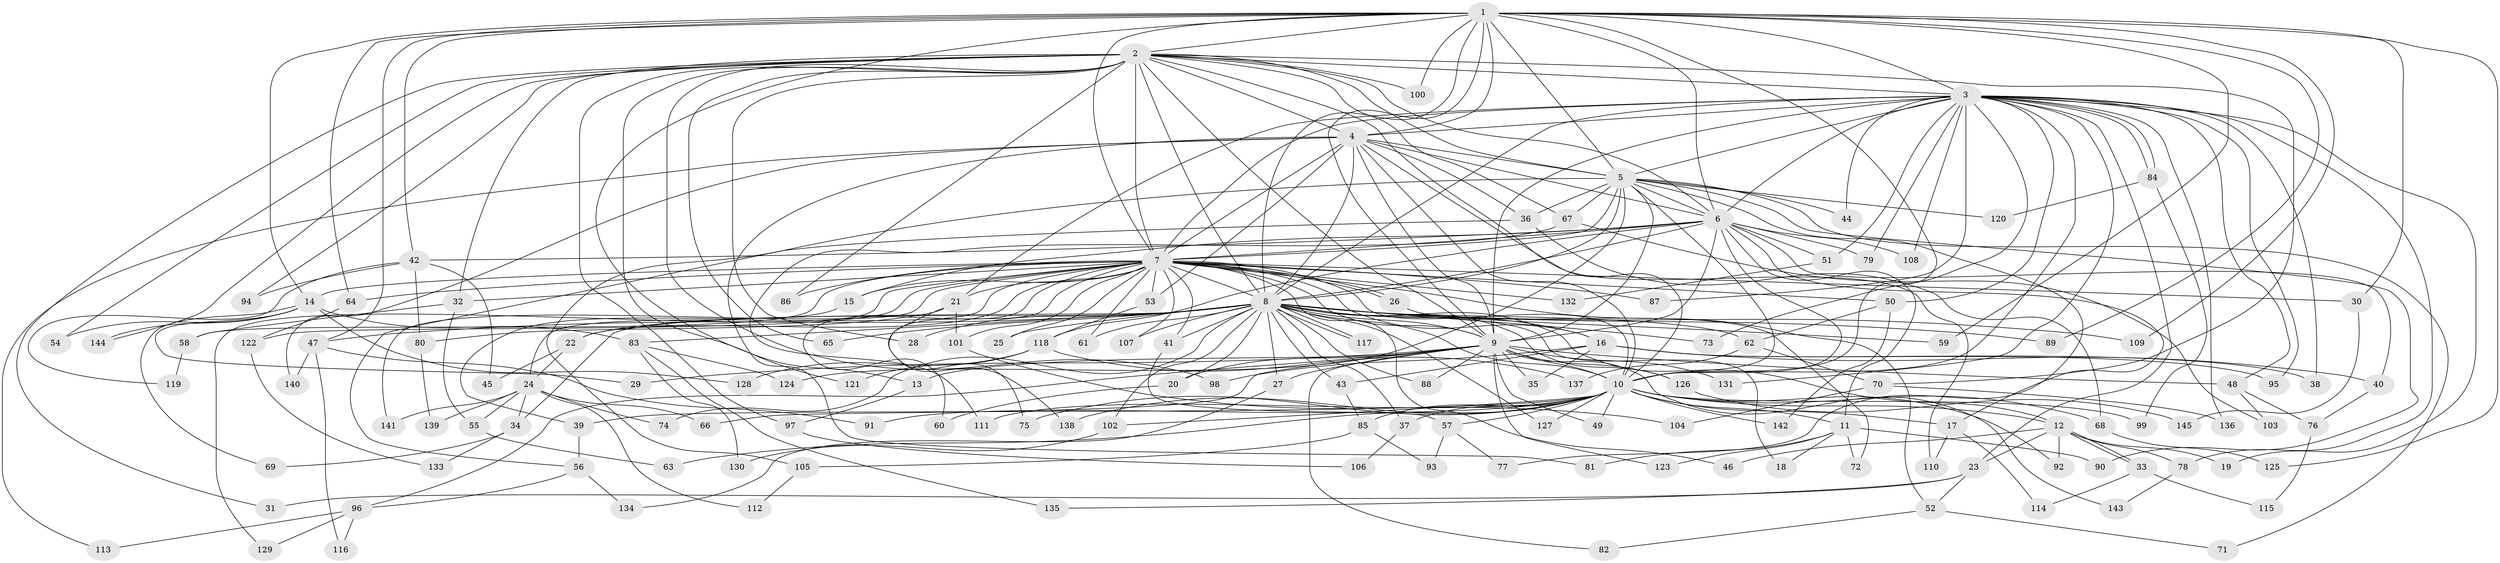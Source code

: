 // coarse degree distribution, {2: 0.22727272727272727, 27: 0.022727272727272728, 3: 0.13636363636363635, 4: 0.1590909090909091, 6: 0.06818181818181818, 15: 0.022727272727272728, 5: 0.06818181818181818, 24: 0.022727272727272728, 14: 0.022727272727272728, 1: 0.022727272727272728, 7: 0.06818181818181818, 19: 0.022727272727272728, 22: 0.022727272727272728, 8: 0.06818181818181818, 11: 0.045454545454545456}
// Generated by graph-tools (version 1.1) at 2025/36/03/04/25 23:36:30]
// undirected, 145 vertices, 315 edges
graph export_dot {
  node [color=gray90,style=filled];
  1;
  2;
  3;
  4;
  5;
  6;
  7;
  8;
  9;
  10;
  11;
  12;
  13;
  14;
  15;
  16;
  17;
  18;
  19;
  20;
  21;
  22;
  23;
  24;
  25;
  26;
  27;
  28;
  29;
  30;
  31;
  32;
  33;
  34;
  35;
  36;
  37;
  38;
  39;
  40;
  41;
  42;
  43;
  44;
  45;
  46;
  47;
  48;
  49;
  50;
  51;
  52;
  53;
  54;
  55;
  56;
  57;
  58;
  59;
  60;
  61;
  62;
  63;
  64;
  65;
  66;
  67;
  68;
  69;
  70;
  71;
  72;
  73;
  74;
  75;
  76;
  77;
  78;
  79;
  80;
  81;
  82;
  83;
  84;
  85;
  86;
  87;
  88;
  89;
  90;
  91;
  92;
  93;
  94;
  95;
  96;
  97;
  98;
  99;
  100;
  101;
  102;
  103;
  104;
  105;
  106;
  107;
  108;
  109;
  110;
  111;
  112;
  113;
  114;
  115;
  116;
  117;
  118;
  119;
  120;
  121;
  122;
  123;
  124;
  125;
  126;
  127;
  128;
  129;
  130;
  131;
  132;
  133;
  134;
  135;
  136;
  137;
  138;
  139;
  140;
  141;
  142;
  143;
  144;
  145;
  1 -- 2;
  1 -- 3;
  1 -- 4;
  1 -- 5;
  1 -- 6;
  1 -- 7;
  1 -- 8;
  1 -- 9;
  1 -- 10;
  1 -- 13;
  1 -- 14;
  1 -- 30;
  1 -- 42;
  1 -- 47;
  1 -- 59;
  1 -- 64;
  1 -- 89;
  1 -- 100;
  1 -- 109;
  1 -- 125;
  2 -- 3;
  2 -- 4;
  2 -- 5;
  2 -- 6;
  2 -- 7;
  2 -- 8;
  2 -- 9;
  2 -- 10;
  2 -- 28;
  2 -- 31;
  2 -- 32;
  2 -- 54;
  2 -- 65;
  2 -- 67;
  2 -- 70;
  2 -- 86;
  2 -- 94;
  2 -- 97;
  2 -- 98;
  2 -- 100;
  2 -- 121;
  2 -- 144;
  3 -- 4;
  3 -- 5;
  3 -- 6;
  3 -- 7;
  3 -- 8;
  3 -- 9;
  3 -- 10;
  3 -- 19;
  3 -- 21;
  3 -- 23;
  3 -- 38;
  3 -- 44;
  3 -- 48;
  3 -- 50;
  3 -- 51;
  3 -- 73;
  3 -- 78;
  3 -- 79;
  3 -- 84;
  3 -- 84;
  3 -- 87;
  3 -- 95;
  3 -- 108;
  3 -- 131;
  3 -- 136;
  4 -- 5;
  4 -- 6;
  4 -- 7;
  4 -- 8;
  4 -- 9;
  4 -- 10;
  4 -- 36;
  4 -- 53;
  4 -- 81;
  4 -- 110;
  4 -- 113;
  4 -- 140;
  5 -- 6;
  5 -- 7;
  5 -- 8;
  5 -- 9;
  5 -- 10;
  5 -- 36;
  5 -- 44;
  5 -- 67;
  5 -- 71;
  5 -- 77;
  5 -- 90;
  5 -- 105;
  5 -- 120;
  5 -- 124;
  6 -- 7;
  6 -- 8;
  6 -- 9;
  6 -- 10;
  6 -- 11;
  6 -- 15;
  6 -- 17;
  6 -- 40;
  6 -- 42;
  6 -- 51;
  6 -- 79;
  6 -- 108;
  6 -- 118;
  7 -- 8;
  7 -- 9;
  7 -- 10;
  7 -- 14;
  7 -- 15;
  7 -- 16;
  7 -- 21;
  7 -- 22;
  7 -- 24;
  7 -- 25;
  7 -- 26;
  7 -- 26;
  7 -- 30;
  7 -- 32;
  7 -- 41;
  7 -- 46;
  7 -- 50;
  7 -- 52;
  7 -- 53;
  7 -- 58;
  7 -- 60;
  7 -- 61;
  7 -- 64;
  7 -- 75;
  7 -- 86;
  7 -- 87;
  7 -- 101;
  7 -- 107;
  7 -- 122;
  7 -- 129;
  7 -- 132;
  7 -- 141;
  8 -- 9;
  8 -- 10;
  8 -- 12;
  8 -- 16;
  8 -- 18;
  8 -- 20;
  8 -- 22;
  8 -- 25;
  8 -- 27;
  8 -- 28;
  8 -- 34;
  8 -- 37;
  8 -- 41;
  8 -- 43;
  8 -- 47;
  8 -- 59;
  8 -- 61;
  8 -- 62;
  8 -- 65;
  8 -- 73;
  8 -- 74;
  8 -- 83;
  8 -- 88;
  8 -- 89;
  8 -- 102;
  8 -- 107;
  8 -- 109;
  8 -- 117;
  8 -- 117;
  8 -- 126;
  8 -- 127;
  9 -- 10;
  9 -- 13;
  9 -- 20;
  9 -- 27;
  9 -- 29;
  9 -- 35;
  9 -- 48;
  9 -- 49;
  9 -- 66;
  9 -- 82;
  9 -- 88;
  9 -- 96;
  9 -- 123;
  9 -- 126;
  9 -- 131;
  9 -- 143;
  10 -- 11;
  10 -- 12;
  10 -- 17;
  10 -- 37;
  10 -- 39;
  10 -- 49;
  10 -- 57;
  10 -- 63;
  10 -- 68;
  10 -- 75;
  10 -- 85;
  10 -- 91;
  10 -- 92;
  10 -- 99;
  10 -- 102;
  10 -- 111;
  10 -- 127;
  10 -- 138;
  10 -- 142;
  11 -- 18;
  11 -- 72;
  11 -- 81;
  11 -- 90;
  11 -- 123;
  12 -- 19;
  12 -- 23;
  12 -- 33;
  12 -- 33;
  12 -- 46;
  12 -- 78;
  12 -- 92;
  13 -- 97;
  14 -- 29;
  14 -- 54;
  14 -- 69;
  14 -- 83;
  14 -- 128;
  14 -- 144;
  15 -- 39;
  16 -- 35;
  16 -- 38;
  16 -- 40;
  16 -- 43;
  16 -- 95;
  16 -- 98;
  17 -- 110;
  17 -- 114;
  20 -- 60;
  21 -- 80;
  21 -- 101;
  21 -- 138;
  22 -- 24;
  22 -- 45;
  23 -- 31;
  23 -- 52;
  23 -- 135;
  24 -- 34;
  24 -- 55;
  24 -- 66;
  24 -- 74;
  24 -- 112;
  24 -- 139;
  24 -- 141;
  26 -- 72;
  27 -- 134;
  30 -- 145;
  32 -- 55;
  32 -- 58;
  33 -- 114;
  33 -- 115;
  34 -- 69;
  34 -- 133;
  36 -- 56;
  36 -- 68;
  37 -- 106;
  39 -- 56;
  40 -- 76;
  41 -- 57;
  42 -- 45;
  42 -- 80;
  42 -- 94;
  42 -- 119;
  43 -- 85;
  47 -- 91;
  47 -- 116;
  47 -- 140;
  48 -- 76;
  48 -- 103;
  50 -- 62;
  50 -- 142;
  51 -- 132;
  52 -- 71;
  52 -- 82;
  53 -- 118;
  55 -- 63;
  56 -- 96;
  56 -- 134;
  57 -- 77;
  57 -- 93;
  58 -- 119;
  62 -- 70;
  62 -- 137;
  64 -- 122;
  67 -- 103;
  67 -- 111;
  68 -- 125;
  70 -- 104;
  70 -- 136;
  76 -- 115;
  78 -- 143;
  80 -- 139;
  83 -- 124;
  83 -- 130;
  83 -- 135;
  84 -- 99;
  84 -- 120;
  85 -- 93;
  85 -- 105;
  96 -- 113;
  96 -- 116;
  96 -- 129;
  97 -- 106;
  101 -- 104;
  102 -- 130;
  105 -- 112;
  118 -- 121;
  118 -- 128;
  118 -- 137;
  122 -- 133;
  126 -- 145;
}
